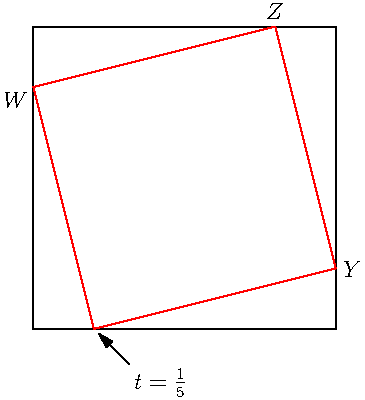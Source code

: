 size(200);
pair A, B, C, D;
A=(0,0);
B=(1,0);
C=(1,1);
D=(0,1);

real t=1/5;

pair X=interp(A,B,t);
pair Y=interp(B,C,t);
pair Z=interp(C,D,t);
pair W=interp(D,A,t);

draw(A--B--C--D--cycle);
draw(X--Y--Z--W--cycle, red);
arrow("$t=\frac{1}{5}$", X, SE);
label("$Y$", Y, E);
label("$Z$", Z, N);
label("$W$", W, SW);